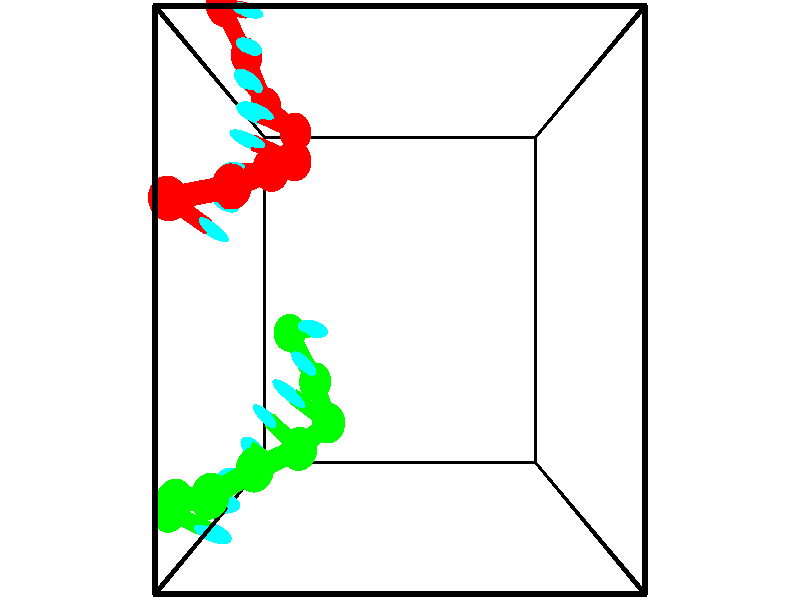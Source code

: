 // switches for output
#declare DRAW_BASES = 1; // possible values are 0, 1; only relevant for DNA ribbons
#declare DRAW_BASES_TYPE = 3; // possible values are 1, 2, 3; only relevant for DNA ribbons
#declare DRAW_FOG = 0; // set to 1 to enable fog

#include "colors.inc"

#include "transforms.inc"
background { rgb <1, 1, 1>}

#default {
   normal{
       ripples 0.25
       frequency 0.20
       turbulence 0.2
       lambda 5
   }
	finish {
		phong 0.1
		phong_size 40.
	}
}

// original window dimensions: 1024x640


// camera settings

camera {
	sky <-0, 1, 0>
	up <-0, 1, 0>
	right 1.6 * <1, 0, 0>
	location <2.5, 2.5, 11.1562>
	look_at <2.5, 2.5, 2.5>
	direction <0, 0, -8.6562>
	angle 67.0682
}


# declare cpy_camera_pos = <2.5, 2.5, 11.1562>;
# if (DRAW_FOG = 1)
fog {
	fog_type 2
	up vnormalize(cpy_camera_pos)
	color rgbt<1,1,1,0.3>
	distance 1e-5
	fog_alt 3e-3
	fog_offset 4
}
# end


// LIGHTS

# declare lum = 6;
global_settings {
	ambient_light rgb lum * <0.05, 0.05, 0.05>
	max_trace_level 15
}# declare cpy_direct_light_amount = 0.25;
light_source
{	1000 * <-1, -1, 1>,
	rgb lum * cpy_direct_light_amount
	parallel
}

light_source
{	1000 * <1, 1, -1>,
	rgb lum * cpy_direct_light_amount
	parallel
}

// strand 0

// nucleotide -1

// particle -1
sphere {
	<-0.573497, 3.621027, 3.149780> 0.250000
	pigment { color rgbt <1,0,0,0> }
	no_shadow
}
cylinder {
	<-0.343998, 3.458107, 2.865550>,  <-0.206298, 3.360355, 2.695011>, 0.100000
	pigment { color rgbt <1,0,0,0> }
	no_shadow
}
cylinder {
	<-0.343998, 3.458107, 2.865550>,  <-0.573497, 3.621027, 3.149780>, 0.100000
	pigment { color rgbt <1,0,0,0> }
	no_shadow
}

// particle -1
sphere {
	<-0.343998, 3.458107, 2.865550> 0.100000
	pigment { color rgbt <1,0,0,0> }
	no_shadow
}
sphere {
	0, 1
	scale<0.080000,0.200000,0.300000>
	matrix <0.384509, 0.899980, -0.205398,
		0.723163, -0.155376, 0.672973,
		0.573748, -0.407301, -0.710576,
		-0.171873, 3.335917, 2.652377>
	pigment { color rgbt <0,1,1,0> }
	no_shadow
}
cylinder {
	<0.275524, 3.750865, 3.173232>,  <-0.573497, 3.621027, 3.149780>, 0.130000
	pigment { color rgbt <1,0,0,0> }
	no_shadow
}

// nucleotide -1

// particle -1
sphere {
	<0.275524, 3.750865, 3.173232> 0.250000
	pigment { color rgbt <1,0,0,0> }
	no_shadow
}
cylinder {
	<0.123428, 3.704231, 2.806227>,  <0.032171, 3.676251, 2.586025>, 0.100000
	pigment { color rgbt <1,0,0,0> }
	no_shadow
}
cylinder {
	<0.123428, 3.704231, 2.806227>,  <0.275524, 3.750865, 3.173232>, 0.100000
	pigment { color rgbt <1,0,0,0> }
	no_shadow
}

// particle -1
sphere {
	<0.123428, 3.704231, 2.806227> 0.100000
	pigment { color rgbt <1,0,0,0> }
	no_shadow
}
sphere {
	0, 1
	scale<0.080000,0.200000,0.300000>
	matrix <0.308050, 0.919418, -0.244492,
		0.872080, -0.375605, -0.313685,
		-0.380239, -0.116585, -0.917511,
		0.009357, 3.669256, 2.530974>
	pigment { color rgbt <0,1,1,0> }
	no_shadow
}
cylinder {
	<0.715576, 3.997997, 2.808850>,  <0.275524, 3.750865, 3.173232>, 0.130000
	pigment { color rgbt <1,0,0,0> }
	no_shadow
}

// nucleotide -1

// particle -1
sphere {
	<0.715576, 3.997997, 2.808850> 0.250000
	pigment { color rgbt <1,0,0,0> }
	no_shadow
}
cylinder {
	<0.393669, 4.025627, 2.573027>,  <0.200525, 4.042205, 2.431533>, 0.100000
	pigment { color rgbt <1,0,0,0> }
	no_shadow
}
cylinder {
	<0.393669, 4.025627, 2.573027>,  <0.715576, 3.997997, 2.808850>, 0.100000
	pigment { color rgbt <1,0,0,0> }
	no_shadow
}

// particle -1
sphere {
	<0.393669, 4.025627, 2.573027> 0.100000
	pigment { color rgbt <1,0,0,0> }
	no_shadow
}
sphere {
	0, 1
	scale<0.080000,0.200000,0.300000>
	matrix <0.260541, 0.933525, -0.246270,
		0.533356, -0.351794, -0.769267,
		-0.804767, 0.069076, -0.589558,
		0.152239, 4.046350, 2.396159>
	pigment { color rgbt <0,1,1,0> }
	no_shadow
}
cylinder {
	<0.931146, 4.224120, 2.189053>,  <0.715576, 3.997997, 2.808850>, 0.130000
	pigment { color rgbt <1,0,0,0> }
	no_shadow
}

// nucleotide -1

// particle -1
sphere {
	<0.931146, 4.224120, 2.189053> 0.250000
	pigment { color rgbt <1,0,0,0> }
	no_shadow
}
cylinder {
	<0.555294, 4.357208, 2.221034>,  <0.329783, 4.437061, 2.240223>, 0.100000
	pigment { color rgbt <1,0,0,0> }
	no_shadow
}
cylinder {
	<0.555294, 4.357208, 2.221034>,  <0.931146, 4.224120, 2.189053>, 0.100000
	pigment { color rgbt <1,0,0,0> }
	no_shadow
}

// particle -1
sphere {
	<0.555294, 4.357208, 2.221034> 0.100000
	pigment { color rgbt <1,0,0,0> }
	no_shadow
}
sphere {
	0, 1
	scale<0.080000,0.200000,0.300000>
	matrix <0.323096, 0.939598, -0.112975,
		-0.112713, -0.080322, -0.990376,
		-0.939630, 0.332721, 0.079953,
		0.273405, 4.457025, 2.245020>
	pigment { color rgbt <0,1,1,0> }
	no_shadow
}
cylinder {
	<0.837035, 4.725580, 1.557402>,  <0.931146, 4.224120, 2.189053>, 0.130000
	pigment { color rgbt <1,0,0,0> }
	no_shadow
}

// nucleotide -1

// particle -1
sphere {
	<0.837035, 4.725580, 1.557402> 0.250000
	pigment { color rgbt <1,0,0,0> }
	no_shadow
}
cylinder {
	<0.533012, 4.803612, 1.805357>,  <0.350599, 4.850431, 1.954129>, 0.100000
	pigment { color rgbt <1,0,0,0> }
	no_shadow
}
cylinder {
	<0.533012, 4.803612, 1.805357>,  <0.837035, 4.725580, 1.557402>, 0.100000
	pigment { color rgbt <1,0,0,0> }
	no_shadow
}

// particle -1
sphere {
	<0.533012, 4.803612, 1.805357> 0.100000
	pigment { color rgbt <1,0,0,0> }
	no_shadow
}
sphere {
	0, 1
	scale<0.080000,0.200000,0.300000>
	matrix <0.036153, 0.965096, -0.259389,
		-0.648852, -0.174739, -0.740579,
		-0.760055, 0.195079, 0.619887,
		0.304996, 4.862135, 1.991323>
	pigment { color rgbt <0,1,1,0> }
	no_shadow
}
cylinder {
	<0.291318, 5.161642, 1.211695>,  <0.837035, 4.725580, 1.557402>, 0.130000
	pigment { color rgbt <1,0,0,0> }
	no_shadow
}

// nucleotide -1

// particle -1
sphere {
	<0.291318, 5.161642, 1.211695> 0.250000
	pigment { color rgbt <1,0,0,0> }
	no_shadow
}
cylinder {
	<0.224056, 5.235718, 1.598979>,  <0.183699, 5.280164, 1.831349>, 0.100000
	pigment { color rgbt <1,0,0,0> }
	no_shadow
}
cylinder {
	<0.224056, 5.235718, 1.598979>,  <0.291318, 5.161642, 1.211695>, 0.100000
	pigment { color rgbt <1,0,0,0> }
	no_shadow
}

// particle -1
sphere {
	<0.224056, 5.235718, 1.598979> 0.100000
	pigment { color rgbt <1,0,0,0> }
	no_shadow
}
sphere {
	0, 1
	scale<0.080000,0.200000,0.300000>
	matrix <0.186510, 0.970431, -0.153224,
		-0.967956, 0.154816, -0.197722,
		-0.168154, 0.185191, 0.968209,
		0.173610, 5.291275, 1.889442>
	pigment { color rgbt <0,1,1,0> }
	no_shadow
}
cylinder {
	<-0.035621, 5.848462, 1.190801>,  <0.291318, 5.161642, 1.211695>, 0.130000
	pigment { color rgbt <1,0,0,0> }
	no_shadow
}

// nucleotide -1

// particle -1
sphere {
	<-0.035621, 5.848462, 1.190801> 0.250000
	pigment { color rgbt <1,0,0,0> }
	no_shadow
}
cylinder {
	<0.083687, 5.793938, 1.568680>,  <0.155272, 5.761223, 1.795408>, 0.100000
	pigment { color rgbt <1,0,0,0> }
	no_shadow
}
cylinder {
	<0.083687, 5.793938, 1.568680>,  <-0.035621, 5.848462, 1.190801>, 0.100000
	pigment { color rgbt <1,0,0,0> }
	no_shadow
}

// particle -1
sphere {
	<0.083687, 5.793938, 1.568680> 0.100000
	pigment { color rgbt <1,0,0,0> }
	no_shadow
}
sphere {
	0, 1
	scale<0.080000,0.200000,0.300000>
	matrix <0.254572, 0.965258, 0.058900,
		-0.919906, 0.222926, 0.322608,
		0.298270, -0.136310, 0.944698,
		0.173168, 5.753045, 1.852090>
	pigment { color rgbt <0,1,1,0> }
	no_shadow
}
cylinder {
	<-0.338985, 6.399014, 1.524231>,  <-0.035621, 5.848462, 1.190801>, 0.130000
	pigment { color rgbt <1,0,0,0> }
	no_shadow
}

// nucleotide -1

// particle -1
sphere {
	<-0.338985, 6.399014, 1.524231> 0.250000
	pigment { color rgbt <1,0,0,0> }
	no_shadow
}
cylinder {
	<-0.045387, 6.274475, 1.765665>,  <0.130771, 6.199751, 1.910525>, 0.100000
	pigment { color rgbt <1,0,0,0> }
	no_shadow
}
cylinder {
	<-0.045387, 6.274475, 1.765665>,  <-0.338985, 6.399014, 1.524231>, 0.100000
	pigment { color rgbt <1,0,0,0> }
	no_shadow
}

// particle -1
sphere {
	<-0.045387, 6.274475, 1.765665> 0.100000
	pigment { color rgbt <1,0,0,0> }
	no_shadow
}
sphere {
	0, 1
	scale<0.080000,0.200000,0.300000>
	matrix <0.234536, 0.950255, 0.204961,
		-0.637374, -0.008878, 0.770504,
		0.733994, -0.311348, 0.603585,
		0.174811, 6.181071, 1.946741>
	pigment { color rgbt <0,1,1,0> }
	no_shadow
}
// strand 1

// nucleotide -1

// particle -1
sphere {
	<0.749655, 2.066050, 1.577999> 0.250000
	pigment { color rgbt <0,1,0,0> }
	no_shadow
}
cylinder {
	<1.002197, 2.106575, 1.885538>,  <1.153723, 2.130890, 2.070061>, 0.100000
	pigment { color rgbt <0,1,0,0> }
	no_shadow
}
cylinder {
	<1.002197, 2.106575, 1.885538>,  <0.749655, 2.066050, 1.577999>, 0.100000
	pigment { color rgbt <0,1,0,0> }
	no_shadow
}

// particle -1
sphere {
	<1.002197, 2.106575, 1.885538> 0.100000
	pigment { color rgbt <0,1,0,0> }
	no_shadow
}
sphere {
	0, 1
	scale<0.080000,0.200000,0.300000>
	matrix <-0.292806, -0.886900, 0.357314,
		0.718092, -0.450715, -0.530284,
		0.631355, 0.101314, 0.768848,
		1.191604, 2.136969, 2.116192>
	pigment { color rgbt <0,1,1,0> }
	no_shadow
}
cylinder {
	<1.164406, 1.428805, 1.648308>,  <0.749655, 2.066050, 1.577999>, 0.130000
	pigment { color rgbt <0,1,0,0> }
	no_shadow
}

// nucleotide -1

// particle -1
sphere {
	<1.164406, 1.428805, 1.648308> 0.250000
	pigment { color rgbt <0,1,0,0> }
	no_shadow
}
cylinder {
	<1.119820, 1.594040, 2.009846>,  <1.093068, 1.693181, 2.226768>, 0.100000
	pigment { color rgbt <0,1,0,0> }
	no_shadow
}
cylinder {
	<1.119820, 1.594040, 2.009846>,  <1.164406, 1.428805, 1.648308>, 0.100000
	pigment { color rgbt <0,1,0,0> }
	no_shadow
}

// particle -1
sphere {
	<1.119820, 1.594040, 2.009846> 0.100000
	pigment { color rgbt <0,1,0,0> }
	no_shadow
}
sphere {
	0, 1
	scale<0.080000,0.200000,0.300000>
	matrix <-0.495805, -0.811346, 0.309668,
		0.861250, -0.413613, 0.295250,
		-0.111467, 0.413088, 0.903844,
		1.086380, 1.717966, 2.280999>
	pigment { color rgbt <0,1,1,0> }
	no_shadow
}
cylinder {
	<1.425202, 0.959024, 2.086452>,  <1.164406, 1.428805, 1.648308>, 0.130000
	pigment { color rgbt <0,1,0,0> }
	no_shadow
}

// nucleotide -1

// particle -1
sphere {
	<1.425202, 0.959024, 2.086452> 0.250000
	pigment { color rgbt <0,1,0,0> }
	no_shadow
}
cylinder {
	<1.113434, 1.182739, 2.199380>,  <0.926373, 1.316968, 2.267136>, 0.100000
	pigment { color rgbt <0,1,0,0> }
	no_shadow
}
cylinder {
	<1.113434, 1.182739, 2.199380>,  <1.425202, 0.959024, 2.086452>, 0.100000
	pigment { color rgbt <0,1,0,0> }
	no_shadow
}

// particle -1
sphere {
	<1.113434, 1.182739, 2.199380> 0.100000
	pigment { color rgbt <0,1,0,0> }
	no_shadow
}
sphere {
	0, 1
	scale<0.080000,0.200000,0.300000>
	matrix <-0.574040, -0.818045, 0.035791,
		0.250966, -0.134166, 0.958653,
		-0.779419, 0.559287, 0.282319,
		0.879608, 1.350525, 2.284075>
	pigment { color rgbt <0,1,1,0> }
	no_shadow
}
cylinder {
	<1.094079, 0.770044, 2.733645>,  <1.425202, 0.959024, 2.086452>, 0.130000
	pigment { color rgbt <0,1,0,0> }
	no_shadow
}

// nucleotide -1

// particle -1
sphere {
	<1.094079, 0.770044, 2.733645> 0.250000
	pigment { color rgbt <0,1,0,0> }
	no_shadow
}
cylinder {
	<0.797745, 0.935333, 2.521830>,  <0.619944, 1.034507, 2.394741>, 0.100000
	pigment { color rgbt <0,1,0,0> }
	no_shadow
}
cylinder {
	<0.797745, 0.935333, 2.521830>,  <1.094079, 0.770044, 2.733645>, 0.100000
	pigment { color rgbt <0,1,0,0> }
	no_shadow
}

// particle -1
sphere {
	<0.797745, 0.935333, 2.521830> 0.100000
	pigment { color rgbt <0,1,0,0> }
	no_shadow
}
sphere {
	0, 1
	scale<0.080000,0.200000,0.300000>
	matrix <-0.583379, -0.786590, 0.202348,
		-0.332914, 0.458828, 0.823799,
		-0.740835, 0.413223, -0.529538,
		0.575494, 1.059300, 2.362968>
	pigment { color rgbt <0,1,1,0> }
	no_shadow
}
cylinder {
	<0.569316, 0.622100, 3.119356>,  <1.094079, 0.770044, 2.733645>, 0.130000
	pigment { color rgbt <0,1,0,0> }
	no_shadow
}

// nucleotide -1

// particle -1
sphere {
	<0.569316, 0.622100, 3.119356> 0.250000
	pigment { color rgbt <0,1,0,0> }
	no_shadow
}
cylinder {
	<0.460976, 0.672890, 2.737672>,  <0.395972, 0.703363, 2.508661>, 0.100000
	pigment { color rgbt <0,1,0,0> }
	no_shadow
}
cylinder {
	<0.460976, 0.672890, 2.737672>,  <0.569316, 0.622100, 3.119356>, 0.100000
	pigment { color rgbt <0,1,0,0> }
	no_shadow
}

// particle -1
sphere {
	<0.460976, 0.672890, 2.737672> 0.100000
	pigment { color rgbt <0,1,0,0> }
	no_shadow
}
sphere {
	0, 1
	scale<0.080000,0.200000,0.300000>
	matrix <-0.538399, -0.841701, 0.040821,
		-0.797976, 0.524803, 0.296336,
		-0.270850, 0.126973, -0.954211,
		0.379721, 0.710982, 2.451409>
	pigment { color rgbt <0,1,1,0> }
	no_shadow
}
cylinder {
	<-0.012068, 0.339014, 3.174495>,  <0.569316, 0.622100, 3.119356>, 0.130000
	pigment { color rgbt <0,1,0,0> }
	no_shadow
}

// nucleotide -1

// particle -1
sphere {
	<-0.012068, 0.339014, 3.174495> 0.250000
	pigment { color rgbt <0,1,0,0> }
	no_shadow
}
cylinder {
	<0.047493, 0.346596, 2.779027>,  <0.083230, 0.351145, 2.541746>, 0.100000
	pigment { color rgbt <0,1,0,0> }
	no_shadow
}
cylinder {
	<0.047493, 0.346596, 2.779027>,  <-0.012068, 0.339014, 3.174495>, 0.100000
	pigment { color rgbt <0,1,0,0> }
	no_shadow
}

// particle -1
sphere {
	<0.047493, 0.346596, 2.779027> 0.100000
	pigment { color rgbt <0,1,0,0> }
	no_shadow
}
sphere {
	0, 1
	scale<0.080000,0.200000,0.300000>
	matrix <-0.439893, -0.894170, -0.083396,
		-0.885619, 0.447327, -0.124807,
		0.148904, 0.018955, -0.988670,
		0.092164, 0.352282, 2.482426>
	pigment { color rgbt <0,1,1,0> }
	no_shadow
}
cylinder {
	<-0.617753, 0.185638, 2.820184>,  <-0.012068, 0.339014, 3.174495>, 0.130000
	pigment { color rgbt <0,1,0,0> }
	no_shadow
}

// nucleotide -1

// particle -1
sphere {
	<-0.617753, 0.185638, 2.820184> 0.250000
	pigment { color rgbt <0,1,0,0> }
	no_shadow
}
cylinder {
	<-0.325836, 0.100288, 2.560376>,  <-0.150686, 0.049078, 2.404492>, 0.100000
	pigment { color rgbt <0,1,0,0> }
	no_shadow
}
cylinder {
	<-0.325836, 0.100288, 2.560376>,  <-0.617753, 0.185638, 2.820184>, 0.100000
	pigment { color rgbt <0,1,0,0> }
	no_shadow
}

// particle -1
sphere {
	<-0.325836, 0.100288, 2.560376> 0.100000
	pigment { color rgbt <0,1,0,0> }
	no_shadow
}
sphere {
	0, 1
	scale<0.080000,0.200000,0.300000>
	matrix <-0.366607, -0.924045, -0.108355,
		-0.577064, 0.317194, -0.752585,
		0.729792, -0.213375, -0.649519,
		-0.106899, 0.036276, 2.365520>
	pigment { color rgbt <0,1,1,0> }
	no_shadow
}
cylinder {
	<-0.933592, -0.129812, 2.155566>,  <-0.617753, 0.185638, 2.820184>, 0.130000
	pigment { color rgbt <0,1,0,0> }
	no_shadow
}

// nucleotide -1

// particle -1
sphere {
	<-0.933592, -0.129812, 2.155566> 0.250000
	pigment { color rgbt <0,1,0,0> }
	no_shadow
}
cylinder {
	<-0.558815, -0.265480, 2.189272>,  <-0.333949, -0.346881, 2.209495>, 0.100000
	pigment { color rgbt <0,1,0,0> }
	no_shadow
}
cylinder {
	<-0.558815, -0.265480, 2.189272>,  <-0.933592, -0.129812, 2.155566>, 0.100000
	pigment { color rgbt <0,1,0,0> }
	no_shadow
}

// particle -1
sphere {
	<-0.558815, -0.265480, 2.189272> 0.100000
	pigment { color rgbt <0,1,0,0> }
	no_shadow
}
sphere {
	0, 1
	scale<0.080000,0.200000,0.300000>
	matrix <-0.338792, -0.940665, -0.019199,
		0.085776, -0.010560, -0.996258,
		0.936943, -0.339171, 0.084264,
		-0.277732, -0.367231, 2.214551>
	pigment { color rgbt <0,1,1,0> }
	no_shadow
}
// box output
cylinder {
	<0.000000, 0.000000, 0.000000>,  <5.000000, 0.000000, 0.000000>, 0.025000
	pigment { color rgbt <0,0,0,0> }
	no_shadow
}
cylinder {
	<0.000000, 0.000000, 0.000000>,  <0.000000, 5.000000, 0.000000>, 0.025000
	pigment { color rgbt <0,0,0,0> }
	no_shadow
}
cylinder {
	<0.000000, 0.000000, 0.000000>,  <0.000000, 0.000000, 5.000000>, 0.025000
	pigment { color rgbt <0,0,0,0> }
	no_shadow
}
cylinder {
	<5.000000, 5.000000, 5.000000>,  <0.000000, 5.000000, 5.000000>, 0.025000
	pigment { color rgbt <0,0,0,0> }
	no_shadow
}
cylinder {
	<5.000000, 5.000000, 5.000000>,  <5.000000, 0.000000, 5.000000>, 0.025000
	pigment { color rgbt <0,0,0,0> }
	no_shadow
}
cylinder {
	<5.000000, 5.000000, 5.000000>,  <5.000000, 5.000000, 0.000000>, 0.025000
	pigment { color rgbt <0,0,0,0> }
	no_shadow
}
cylinder {
	<0.000000, 0.000000, 5.000000>,  <0.000000, 5.000000, 5.000000>, 0.025000
	pigment { color rgbt <0,0,0,0> }
	no_shadow
}
cylinder {
	<0.000000, 0.000000, 5.000000>,  <5.000000, 0.000000, 5.000000>, 0.025000
	pigment { color rgbt <0,0,0,0> }
	no_shadow
}
cylinder {
	<5.000000, 5.000000, 0.000000>,  <0.000000, 5.000000, 0.000000>, 0.025000
	pigment { color rgbt <0,0,0,0> }
	no_shadow
}
cylinder {
	<5.000000, 5.000000, 0.000000>,  <5.000000, 0.000000, 0.000000>, 0.025000
	pigment { color rgbt <0,0,0,0> }
	no_shadow
}
cylinder {
	<5.000000, 0.000000, 5.000000>,  <5.000000, 0.000000, 0.000000>, 0.025000
	pigment { color rgbt <0,0,0,0> }
	no_shadow
}
cylinder {
	<0.000000, 5.000000, 0.000000>,  <0.000000, 5.000000, 5.000000>, 0.025000
	pigment { color rgbt <0,0,0,0> }
	no_shadow
}
// end of box output

